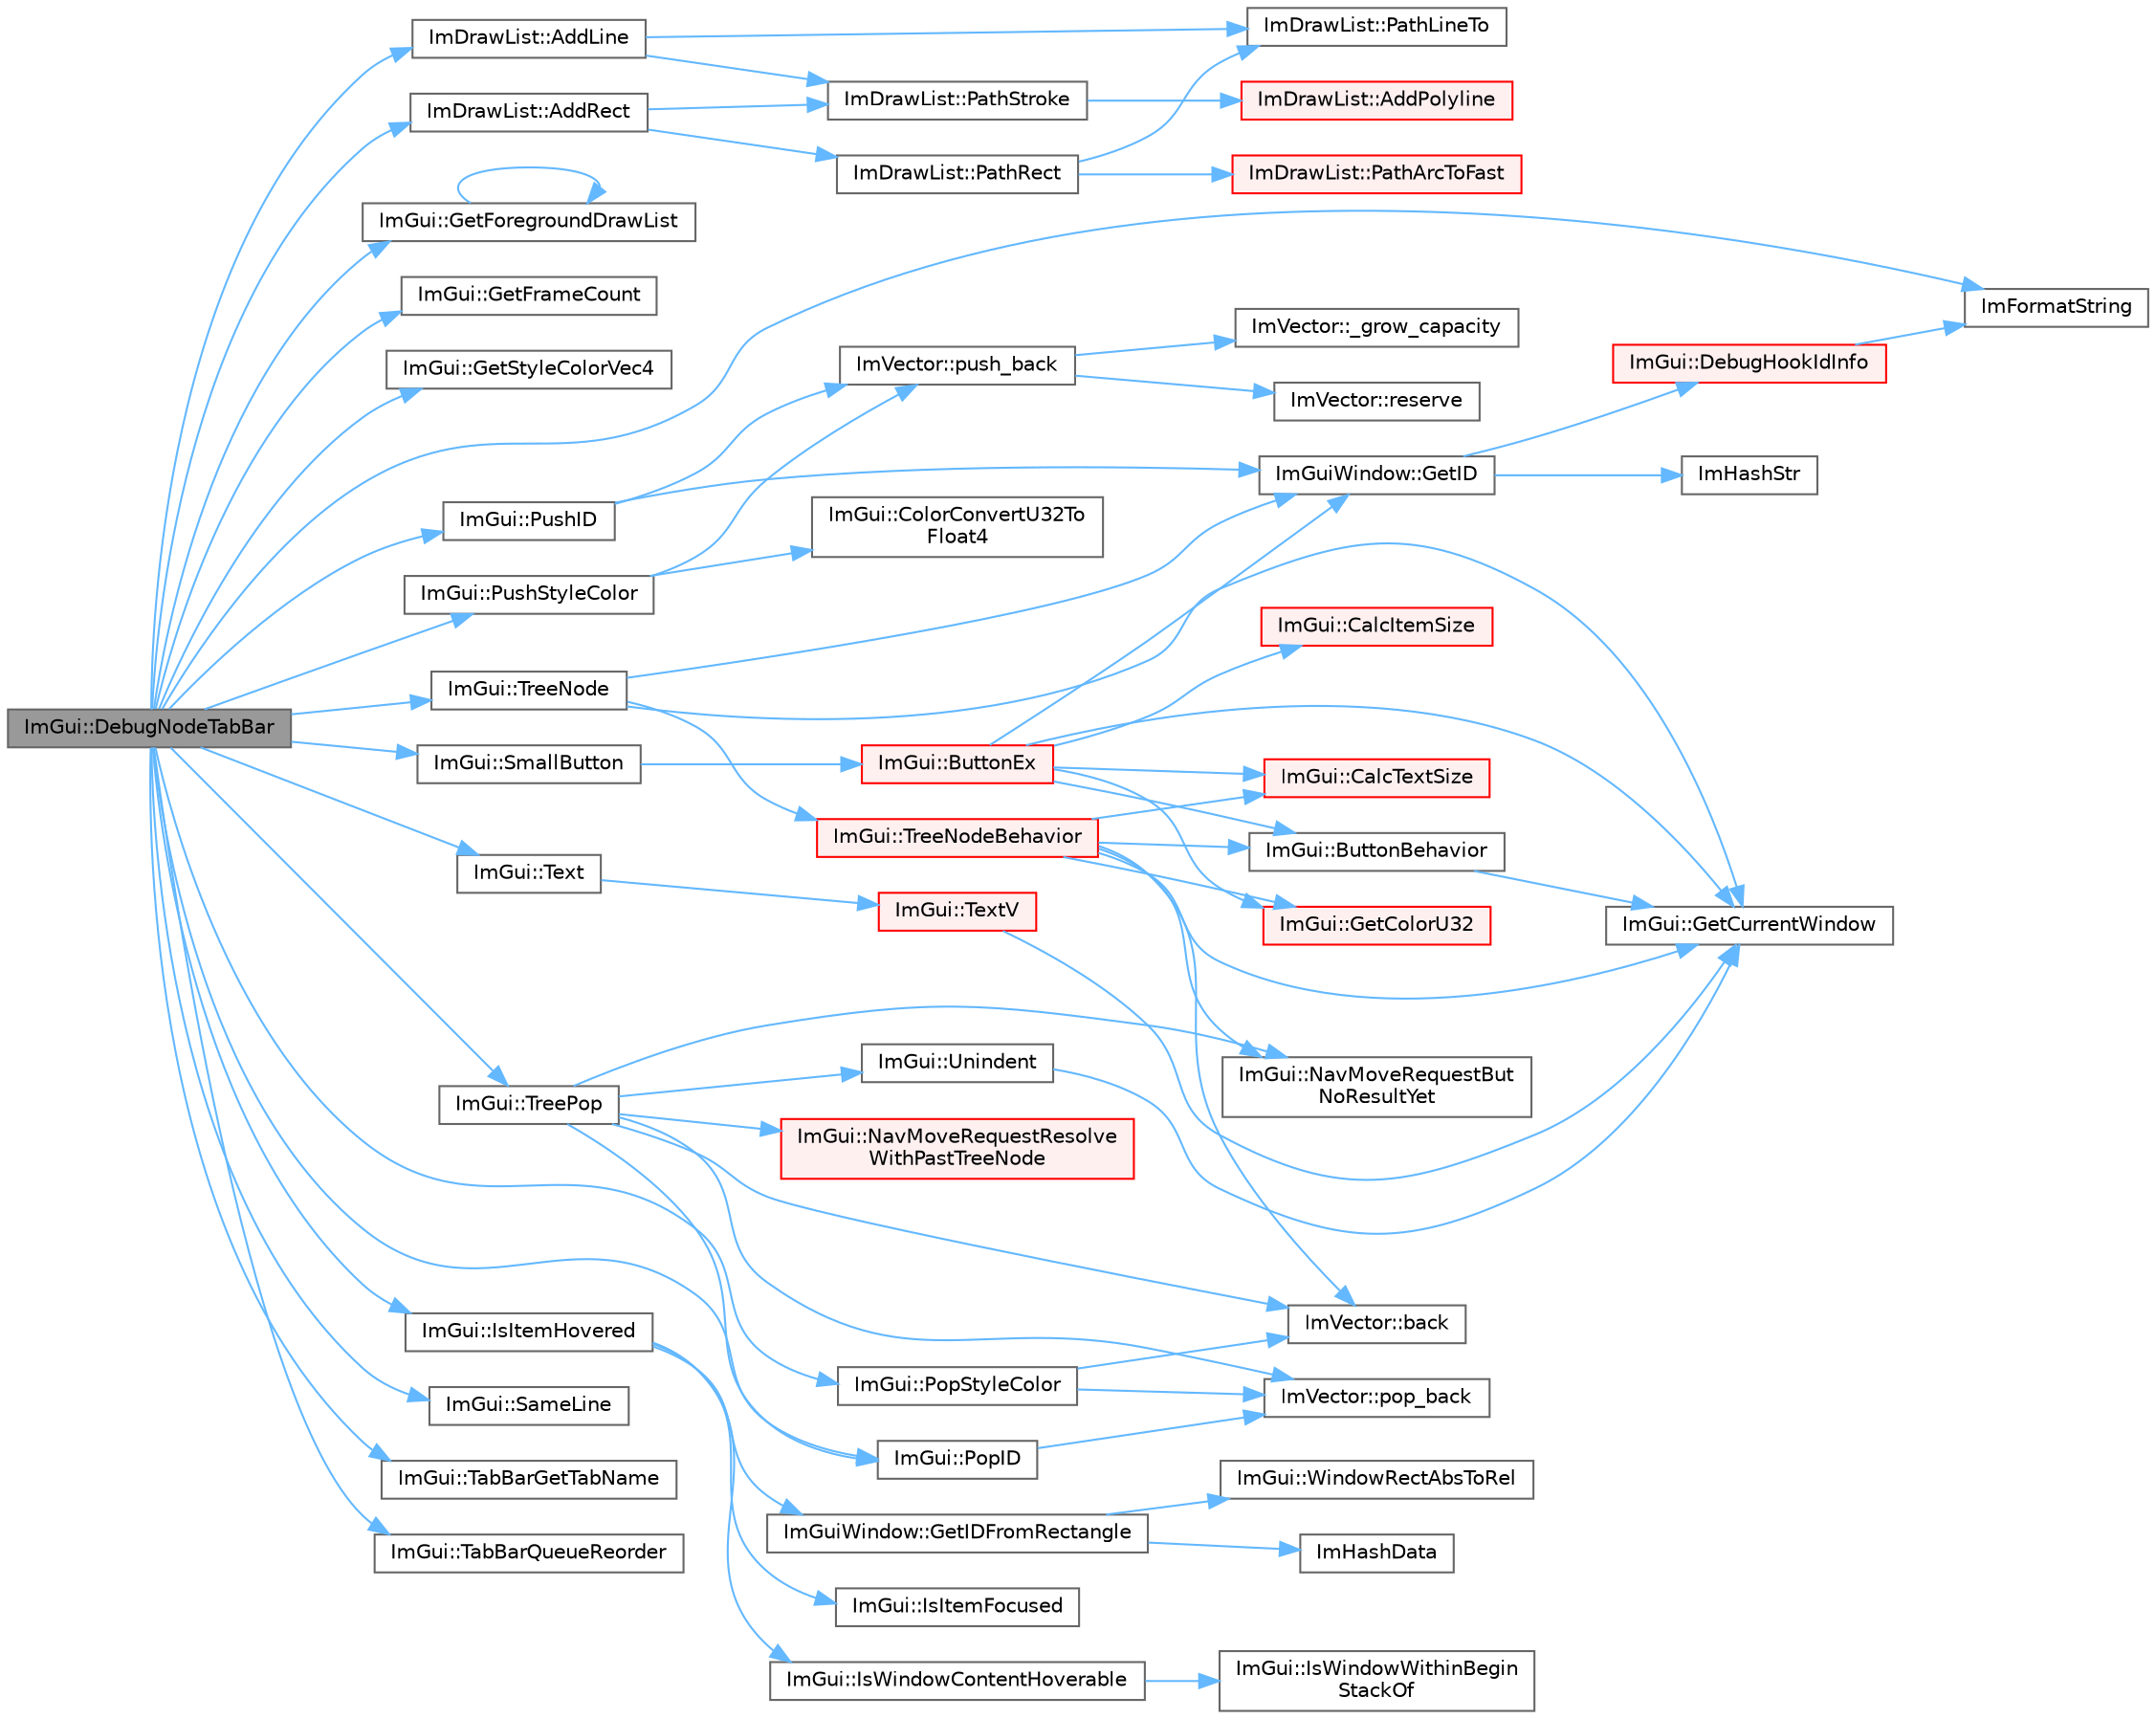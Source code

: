 digraph "ImGui::DebugNodeTabBar"
{
 // LATEX_PDF_SIZE
  bgcolor="transparent";
  edge [fontname=Helvetica,fontsize=10,labelfontname=Helvetica,labelfontsize=10];
  node [fontname=Helvetica,fontsize=10,shape=box,height=0.2,width=0.4];
  rankdir="LR";
  Node1 [id="Node000001",label="ImGui::DebugNodeTabBar",height=0.2,width=0.4,color="gray40", fillcolor="grey60", style="filled", fontcolor="black",tooltip=" "];
  Node1 -> Node2 [id="edge1_Node000001_Node000002",color="steelblue1",style="solid",tooltip=" "];
  Node2 [id="Node000002",label="ImDrawList::AddLine",height=0.2,width=0.4,color="grey40", fillcolor="white", style="filled",URL="$struct_im_draw_list.html#aa21e5a1c6e00239581f97d344fc0db61",tooltip=" "];
  Node2 -> Node3 [id="edge2_Node000002_Node000003",color="steelblue1",style="solid",tooltip=" "];
  Node3 [id="Node000003",label="ImDrawList::PathLineTo",height=0.2,width=0.4,color="grey40", fillcolor="white", style="filled",URL="$struct_im_draw_list.html#a828d944325ed58d8b57abd3647bffaaf",tooltip=" "];
  Node2 -> Node4 [id="edge3_Node000002_Node000004",color="steelblue1",style="solid",tooltip=" "];
  Node4 [id="Node000004",label="ImDrawList::PathStroke",height=0.2,width=0.4,color="grey40", fillcolor="white", style="filled",URL="$struct_im_draw_list.html#a60bf9040ef3d09b39c4ba8f5a2a68ae9",tooltip=" "];
  Node4 -> Node5 [id="edge4_Node000004_Node000005",color="steelblue1",style="solid",tooltip=" "];
  Node5 [id="Node000005",label="ImDrawList::AddPolyline",height=0.2,width=0.4,color="red", fillcolor="#FFF0F0", style="filled",URL="$struct_im_draw_list.html#abc568847b1113e624456436bfab1b307",tooltip=" "];
  Node1 -> Node9 [id="edge5_Node000001_Node000009",color="steelblue1",style="solid",tooltip=" "];
  Node9 [id="Node000009",label="ImDrawList::AddRect",height=0.2,width=0.4,color="grey40", fillcolor="white", style="filled",URL="$struct_im_draw_list.html#ad96f10a3e954fe0c5b7c96d4e205af7b",tooltip=" "];
  Node9 -> Node10 [id="edge6_Node000009_Node000010",color="steelblue1",style="solid",tooltip=" "];
  Node10 [id="Node000010",label="ImDrawList::PathRect",height=0.2,width=0.4,color="grey40", fillcolor="white", style="filled",URL="$struct_im_draw_list.html#a2251eb264ed8b17a253c409787375053",tooltip=" "];
  Node10 -> Node11 [id="edge7_Node000010_Node000011",color="steelblue1",style="solid",tooltip=" "];
  Node11 [id="Node000011",label="ImDrawList::PathArcToFast",height=0.2,width=0.4,color="red", fillcolor="#FFF0F0", style="filled",URL="$struct_im_draw_list.html#a6d307c6de1a6522e76fa410e8fe96fcc",tooltip=" "];
  Node10 -> Node3 [id="edge8_Node000010_Node000003",color="steelblue1",style="solid",tooltip=" "];
  Node9 -> Node4 [id="edge9_Node000009_Node000004",color="steelblue1",style="solid",tooltip=" "];
  Node1 -> Node14 [id="edge10_Node000001_Node000014",color="steelblue1",style="solid",tooltip=" "];
  Node14 [id="Node000014",label="ImGui::GetForegroundDrawList",height=0.2,width=0.4,color="grey40", fillcolor="white", style="filled",URL="$namespace_im_gui.html#a718d48e3636f9df63e4820d0fef34e78",tooltip=" "];
  Node14 -> Node14 [id="edge11_Node000014_Node000014",color="steelblue1",style="solid",tooltip=" "];
  Node1 -> Node15 [id="edge12_Node000001_Node000015",color="steelblue1",style="solid",tooltip=" "];
  Node15 [id="Node000015",label="ImGui::GetFrameCount",height=0.2,width=0.4,color="grey40", fillcolor="white", style="filled",URL="$namespace_im_gui.html#a0180211f23fc10807dfc3d2f6e8681f9",tooltip=" "];
  Node1 -> Node16 [id="edge13_Node000001_Node000016",color="steelblue1",style="solid",tooltip=" "];
  Node16 [id="Node000016",label="ImGui::GetStyleColorVec4",height=0.2,width=0.4,color="grey40", fillcolor="white", style="filled",URL="$namespace_im_gui.html#ad838e580972e2c4b3da2b0f60754b662",tooltip=" "];
  Node1 -> Node17 [id="edge14_Node000001_Node000017",color="steelblue1",style="solid",tooltip=" "];
  Node17 [id="Node000017",label="ImFormatString",height=0.2,width=0.4,color="grey40", fillcolor="white", style="filled",URL="$imgui_8cpp.html#a75ccaf7d676b1f567ba888ae42ac3809",tooltip=" "];
  Node1 -> Node18 [id="edge15_Node000001_Node000018",color="steelblue1",style="solid",tooltip=" "];
  Node18 [id="Node000018",label="ImGui::IsItemHovered",height=0.2,width=0.4,color="grey40", fillcolor="white", style="filled",URL="$namespace_im_gui.html#ac9a400eff3a9561d95e80486c52a660b",tooltip=" "];
  Node18 -> Node19 [id="edge16_Node000018_Node000019",color="steelblue1",style="solid",tooltip=" "];
  Node19 [id="Node000019",label="ImGuiWindow::GetIDFromRectangle",height=0.2,width=0.4,color="grey40", fillcolor="white", style="filled",URL="$struct_im_gui_window.html#a44931b6e73248930490d2c89377a8233",tooltip=" "];
  Node19 -> Node20 [id="edge17_Node000019_Node000020",color="steelblue1",style="solid",tooltip=" "];
  Node20 [id="Node000020",label="ImHashData",height=0.2,width=0.4,color="grey40", fillcolor="white", style="filled",URL="$imgui_8cpp.html#adcff81c770c78d6427764e29369dd254",tooltip=" "];
  Node19 -> Node21 [id="edge18_Node000019_Node000021",color="steelblue1",style="solid",tooltip=" "];
  Node21 [id="Node000021",label="ImGui::WindowRectAbsToRel",height=0.2,width=0.4,color="grey40", fillcolor="white", style="filled",URL="$namespace_im_gui.html#a06d8e9fae450c785dc8f61f6e03462a7",tooltip=" "];
  Node18 -> Node22 [id="edge19_Node000018_Node000022",color="steelblue1",style="solid",tooltip=" "];
  Node22 [id="Node000022",label="ImGui::IsItemFocused",height=0.2,width=0.4,color="grey40", fillcolor="white", style="filled",URL="$namespace_im_gui.html#add3290865a67327258c3a32b695adb28",tooltip=" "];
  Node18 -> Node23 [id="edge20_Node000018_Node000023",color="steelblue1",style="solid",tooltip=" "];
  Node23 [id="Node000023",label="ImGui::IsWindowContentHoverable",height=0.2,width=0.4,color="grey40", fillcolor="white", style="filled",URL="$namespace_im_gui.html#ab3095c274afa3c3d73e1d5cae190f469",tooltip=" "];
  Node23 -> Node24 [id="edge21_Node000023_Node000024",color="steelblue1",style="solid",tooltip=" "];
  Node24 [id="Node000024",label="ImGui::IsWindowWithinBegin\lStackOf",height=0.2,width=0.4,color="grey40", fillcolor="white", style="filled",URL="$namespace_im_gui.html#a48de6990762aa67d7da5c3264b92d44f",tooltip=" "];
  Node1 -> Node25 [id="edge22_Node000001_Node000025",color="steelblue1",style="solid",tooltip=" "];
  Node25 [id="Node000025",label="ImGui::PopID",height=0.2,width=0.4,color="grey40", fillcolor="white", style="filled",URL="$namespace_im_gui.html#aba0b2d8f890a5d435ae43d0c4a2d4dd1",tooltip=" "];
  Node25 -> Node26 [id="edge23_Node000025_Node000026",color="steelblue1",style="solid",tooltip=" "];
  Node26 [id="Node000026",label="ImVector::pop_back",height=0.2,width=0.4,color="grey40", fillcolor="white", style="filled",URL="$struct_im_vector.html#a3db7ce62d3c429effdb893fbf7148c1c",tooltip=" "];
  Node1 -> Node27 [id="edge24_Node000001_Node000027",color="steelblue1",style="solid",tooltip=" "];
  Node27 [id="Node000027",label="ImGui::PopStyleColor",height=0.2,width=0.4,color="grey40", fillcolor="white", style="filled",URL="$namespace_im_gui.html#a9795f730b4043a98b6254738d86efcdc",tooltip=" "];
  Node27 -> Node28 [id="edge25_Node000027_Node000028",color="steelblue1",style="solid",tooltip=" "];
  Node28 [id="Node000028",label="ImVector::back",height=0.2,width=0.4,color="grey40", fillcolor="white", style="filled",URL="$struct_im_vector.html#a2d80e87e81b1b01143c8d8be93e6fde1",tooltip=" "];
  Node27 -> Node26 [id="edge26_Node000027_Node000026",color="steelblue1",style="solid",tooltip=" "];
  Node1 -> Node29 [id="edge27_Node000001_Node000029",color="steelblue1",style="solid",tooltip=" "];
  Node29 [id="Node000029",label="ImGui::PushID",height=0.2,width=0.4,color="grey40", fillcolor="white", style="filled",URL="$namespace_im_gui.html#a27a8533605dc5b8cabf161bf7715bbde",tooltip=" "];
  Node29 -> Node30 [id="edge28_Node000029_Node000030",color="steelblue1",style="solid",tooltip=" "];
  Node30 [id="Node000030",label="ImGuiWindow::GetID",height=0.2,width=0.4,color="grey40", fillcolor="white", style="filled",URL="$struct_im_gui_window.html#a66400a63bc0b54d7d29e08d1b1b1a42b",tooltip=" "];
  Node30 -> Node31 [id="edge29_Node000030_Node000031",color="steelblue1",style="solid",tooltip=" "];
  Node31 [id="Node000031",label="ImGui::DebugHookIdInfo",height=0.2,width=0.4,color="red", fillcolor="#FFF0F0", style="filled",URL="$namespace_im_gui.html#a5487269f4cb9fb809fd3e797411ed2d7",tooltip=" "];
  Node31 -> Node17 [id="edge30_Node000031_Node000017",color="steelblue1",style="solid",tooltip=" "];
  Node30 -> Node35 [id="edge31_Node000030_Node000035",color="steelblue1",style="solid",tooltip=" "];
  Node35 [id="Node000035",label="ImHashStr",height=0.2,width=0.4,color="grey40", fillcolor="white", style="filled",URL="$imgui_8cpp.html#ab6659b5d67f7a3369e099ce890e12223",tooltip=" "];
  Node29 -> Node36 [id="edge32_Node000029_Node000036",color="steelblue1",style="solid",tooltip=" "];
  Node36 [id="Node000036",label="ImVector::push_back",height=0.2,width=0.4,color="grey40", fillcolor="white", style="filled",URL="$struct_im_vector.html#aab5df48e0711a48bd12f3206e08c4108",tooltip=" "];
  Node36 -> Node33 [id="edge33_Node000036_Node000033",color="steelblue1",style="solid",tooltip=" "];
  Node33 [id="Node000033",label="ImVector::_grow_capacity",height=0.2,width=0.4,color="grey40", fillcolor="white", style="filled",URL="$struct_im_vector.html#a3a097635d464b1b70dc7d59996a88b28",tooltip=" "];
  Node36 -> Node34 [id="edge34_Node000036_Node000034",color="steelblue1",style="solid",tooltip=" "];
  Node34 [id="Node000034",label="ImVector::reserve",height=0.2,width=0.4,color="grey40", fillcolor="white", style="filled",URL="$struct_im_vector.html#a0f14f5736c3372157856eebb67123b75",tooltip=" "];
  Node1 -> Node37 [id="edge35_Node000001_Node000037",color="steelblue1",style="solid",tooltip=" "];
  Node37 [id="Node000037",label="ImGui::PushStyleColor",height=0.2,width=0.4,color="grey40", fillcolor="white", style="filled",URL="$namespace_im_gui.html#a77ee84afb636e05eb4b2d6eeddcc2aa8",tooltip=" "];
  Node37 -> Node38 [id="edge36_Node000037_Node000038",color="steelblue1",style="solid",tooltip=" "];
  Node38 [id="Node000038",label="ImGui::ColorConvertU32To\lFloat4",height=0.2,width=0.4,color="grey40", fillcolor="white", style="filled",URL="$namespace_im_gui.html#a74df648cad381b5ad979c3609b7f4b2a",tooltip=" "];
  Node37 -> Node36 [id="edge37_Node000037_Node000036",color="steelblue1",style="solid",tooltip=" "];
  Node1 -> Node39 [id="edge38_Node000001_Node000039",color="steelblue1",style="solid",tooltip=" "];
  Node39 [id="Node000039",label="ImGui::SameLine",height=0.2,width=0.4,color="grey40", fillcolor="white", style="filled",URL="$namespace_im_gui.html#a2991c91e94f3b77a0c3411f4f3aa348e",tooltip=" "];
  Node1 -> Node40 [id="edge39_Node000001_Node000040",color="steelblue1",style="solid",tooltip=" "];
  Node40 [id="Node000040",label="ImGui::SmallButton",height=0.2,width=0.4,color="grey40", fillcolor="white", style="filled",URL="$namespace_im_gui.html#a5b76ec69758aeb0a00a66f142f7a4fb2",tooltip=" "];
  Node40 -> Node41 [id="edge40_Node000040_Node000041",color="steelblue1",style="solid",tooltip=" "];
  Node41 [id="Node000041",label="ImGui::ButtonEx",height=0.2,width=0.4,color="red", fillcolor="#FFF0F0", style="filled",URL="$namespace_im_gui.html#ae479220c66b039874c6e4c9e9b22849f",tooltip=" "];
  Node41 -> Node42 [id="edge41_Node000041_Node000042",color="steelblue1",style="solid",tooltip=" "];
  Node42 [id="Node000042",label="ImGui::ButtonBehavior",height=0.2,width=0.4,color="grey40", fillcolor="white", style="filled",URL="$namespace_im_gui.html#a65a4f18b1bc8ce0f351687922089f374",tooltip=" "];
  Node42 -> Node43 [id="edge42_Node000042_Node000043",color="steelblue1",style="solid",tooltip=" "];
  Node43 [id="Node000043",label="ImGui::GetCurrentWindow",height=0.2,width=0.4,color="grey40", fillcolor="white", style="filled",URL="$namespace_im_gui.html#ac452417b5004ca16a814a72cff153526",tooltip=" "];
  Node41 -> Node44 [id="edge43_Node000041_Node000044",color="steelblue1",style="solid",tooltip=" "];
  Node44 [id="Node000044",label="ImGui::CalcItemSize",height=0.2,width=0.4,color="red", fillcolor="#FFF0F0", style="filled",URL="$namespace_im_gui.html#acaef0497f7982dd98bf215e50129cd9b",tooltip=" "];
  Node41 -> Node46 [id="edge44_Node000041_Node000046",color="steelblue1",style="solid",tooltip=" "];
  Node46 [id="Node000046",label="ImGui::CalcTextSize",height=0.2,width=0.4,color="red", fillcolor="#FFF0F0", style="filled",URL="$namespace_im_gui.html#a848b9db6cc4a186751c0ecebcaadc33b",tooltip=" "];
  Node41 -> Node51 [id="edge45_Node000041_Node000051",color="steelblue1",style="solid",tooltip=" "];
  Node51 [id="Node000051",label="ImGui::GetColorU32",height=0.2,width=0.4,color="red", fillcolor="#FFF0F0", style="filled",URL="$namespace_im_gui.html#a0de2d9bd347d9866511eb8d014e62556",tooltip=" "];
  Node41 -> Node43 [id="edge46_Node000041_Node000043",color="steelblue1",style="solid",tooltip=" "];
  Node41 -> Node30 [id="edge47_Node000041_Node000030",color="steelblue1",style="solid",tooltip=" "];
  Node1 -> Node73 [id="edge48_Node000001_Node000073",color="steelblue1",style="solid",tooltip=" "];
  Node73 [id="Node000073",label="ImGui::TabBarGetTabName",height=0.2,width=0.4,color="grey40", fillcolor="white", style="filled",URL="$namespace_im_gui.html#a5ad2340bc5e4f8b0f8a77e8dc5621531",tooltip=" "];
  Node1 -> Node74 [id="edge49_Node000001_Node000074",color="steelblue1",style="solid",tooltip=" "];
  Node74 [id="Node000074",label="ImGui::TabBarQueueReorder",height=0.2,width=0.4,color="grey40", fillcolor="white", style="filled",URL="$namespace_im_gui.html#afe20b51ba36c0404fa50edff0d039739",tooltip=" "];
  Node1 -> Node75 [id="edge50_Node000001_Node000075",color="steelblue1",style="solid",tooltip=" "];
  Node75 [id="Node000075",label="ImGui::Text",height=0.2,width=0.4,color="grey40", fillcolor="white", style="filled",URL="$namespace_im_gui.html#a9e7b83611fe441d54fad2effb4bf4965",tooltip=" "];
  Node75 -> Node76 [id="edge51_Node000075_Node000076",color="steelblue1",style="solid",tooltip=" "];
  Node76 [id="Node000076",label="ImGui::TextV",height=0.2,width=0.4,color="red", fillcolor="#FFF0F0", style="filled",URL="$namespace_im_gui.html#a10a0d6362178c2f743092f21e1b6cd20",tooltip=" "];
  Node76 -> Node43 [id="edge52_Node000076_Node000043",color="steelblue1",style="solid",tooltip=" "];
  Node1 -> Node90 [id="edge53_Node000001_Node000090",color="steelblue1",style="solid",tooltip=" "];
  Node90 [id="Node000090",label="ImGui::TreeNode",height=0.2,width=0.4,color="grey40", fillcolor="white", style="filled",URL="$namespace_im_gui.html#a4dff507ce8bbe0da9556bb50b1e60d7f",tooltip=" "];
  Node90 -> Node43 [id="edge54_Node000090_Node000043",color="steelblue1",style="solid",tooltip=" "];
  Node90 -> Node30 [id="edge55_Node000090_Node000030",color="steelblue1",style="solid",tooltip=" "];
  Node90 -> Node91 [id="edge56_Node000090_Node000091",color="steelblue1",style="solid",tooltip=" "];
  Node91 [id="Node000091",label="ImGui::TreeNodeBehavior",height=0.2,width=0.4,color="red", fillcolor="#FFF0F0", style="filled",URL="$namespace_im_gui.html#a918eabf70d288e93b2519ee1eac2c0b4",tooltip=" "];
  Node91 -> Node28 [id="edge57_Node000091_Node000028",color="steelblue1",style="solid",tooltip=" "];
  Node91 -> Node42 [id="edge58_Node000091_Node000042",color="steelblue1",style="solid",tooltip=" "];
  Node91 -> Node46 [id="edge59_Node000091_Node000046",color="steelblue1",style="solid",tooltip=" "];
  Node91 -> Node51 [id="edge60_Node000091_Node000051",color="steelblue1",style="solid",tooltip=" "];
  Node91 -> Node43 [id="edge61_Node000091_Node000043",color="steelblue1",style="solid",tooltip=" "];
  Node91 -> Node94 [id="edge62_Node000091_Node000094",color="steelblue1",style="solid",tooltip=" "];
  Node94 [id="Node000094",label="ImGui::NavMoveRequestBut\lNoResultYet",height=0.2,width=0.4,color="grey40", fillcolor="white", style="filled",URL="$namespace_im_gui.html#a3fab98556d11690efd4f7f2fde94968e",tooltip=" "];
  Node1 -> Node116 [id="edge63_Node000001_Node000116",color="steelblue1",style="solid",tooltip=" "];
  Node116 [id="Node000116",label="ImGui::TreePop",height=0.2,width=0.4,color="grey40", fillcolor="white", style="filled",URL="$namespace_im_gui.html#a41ecf265e5f678c78fc9c30b3cf2077f",tooltip=" "];
  Node116 -> Node28 [id="edge64_Node000116_Node000028",color="steelblue1",style="solid",tooltip=" "];
  Node116 -> Node94 [id="edge65_Node000116_Node000094",color="steelblue1",style="solid",tooltip=" "];
  Node116 -> Node117 [id="edge66_Node000116_Node000117",color="steelblue1",style="solid",tooltip=" "];
  Node117 [id="Node000117",label="ImGui::NavMoveRequestResolve\lWithPastTreeNode",height=0.2,width=0.4,color="red", fillcolor="#FFF0F0", style="filled",URL="$namespace_im_gui.html#a9ebf95a721cb807d9ee19724f73ed29f",tooltip=" "];
  Node116 -> Node26 [id="edge67_Node000116_Node000026",color="steelblue1",style="solid",tooltip=" "];
  Node116 -> Node25 [id="edge68_Node000116_Node000025",color="steelblue1",style="solid",tooltip=" "];
  Node116 -> Node118 [id="edge69_Node000116_Node000118",color="steelblue1",style="solid",tooltip=" "];
  Node118 [id="Node000118",label="ImGui::Unindent",height=0.2,width=0.4,color="grey40", fillcolor="white", style="filled",URL="$namespace_im_gui.html#ad577d36753634c9bbdc3750b0e5217f5",tooltip=" "];
  Node118 -> Node43 [id="edge70_Node000118_Node000043",color="steelblue1",style="solid",tooltip=" "];
}
